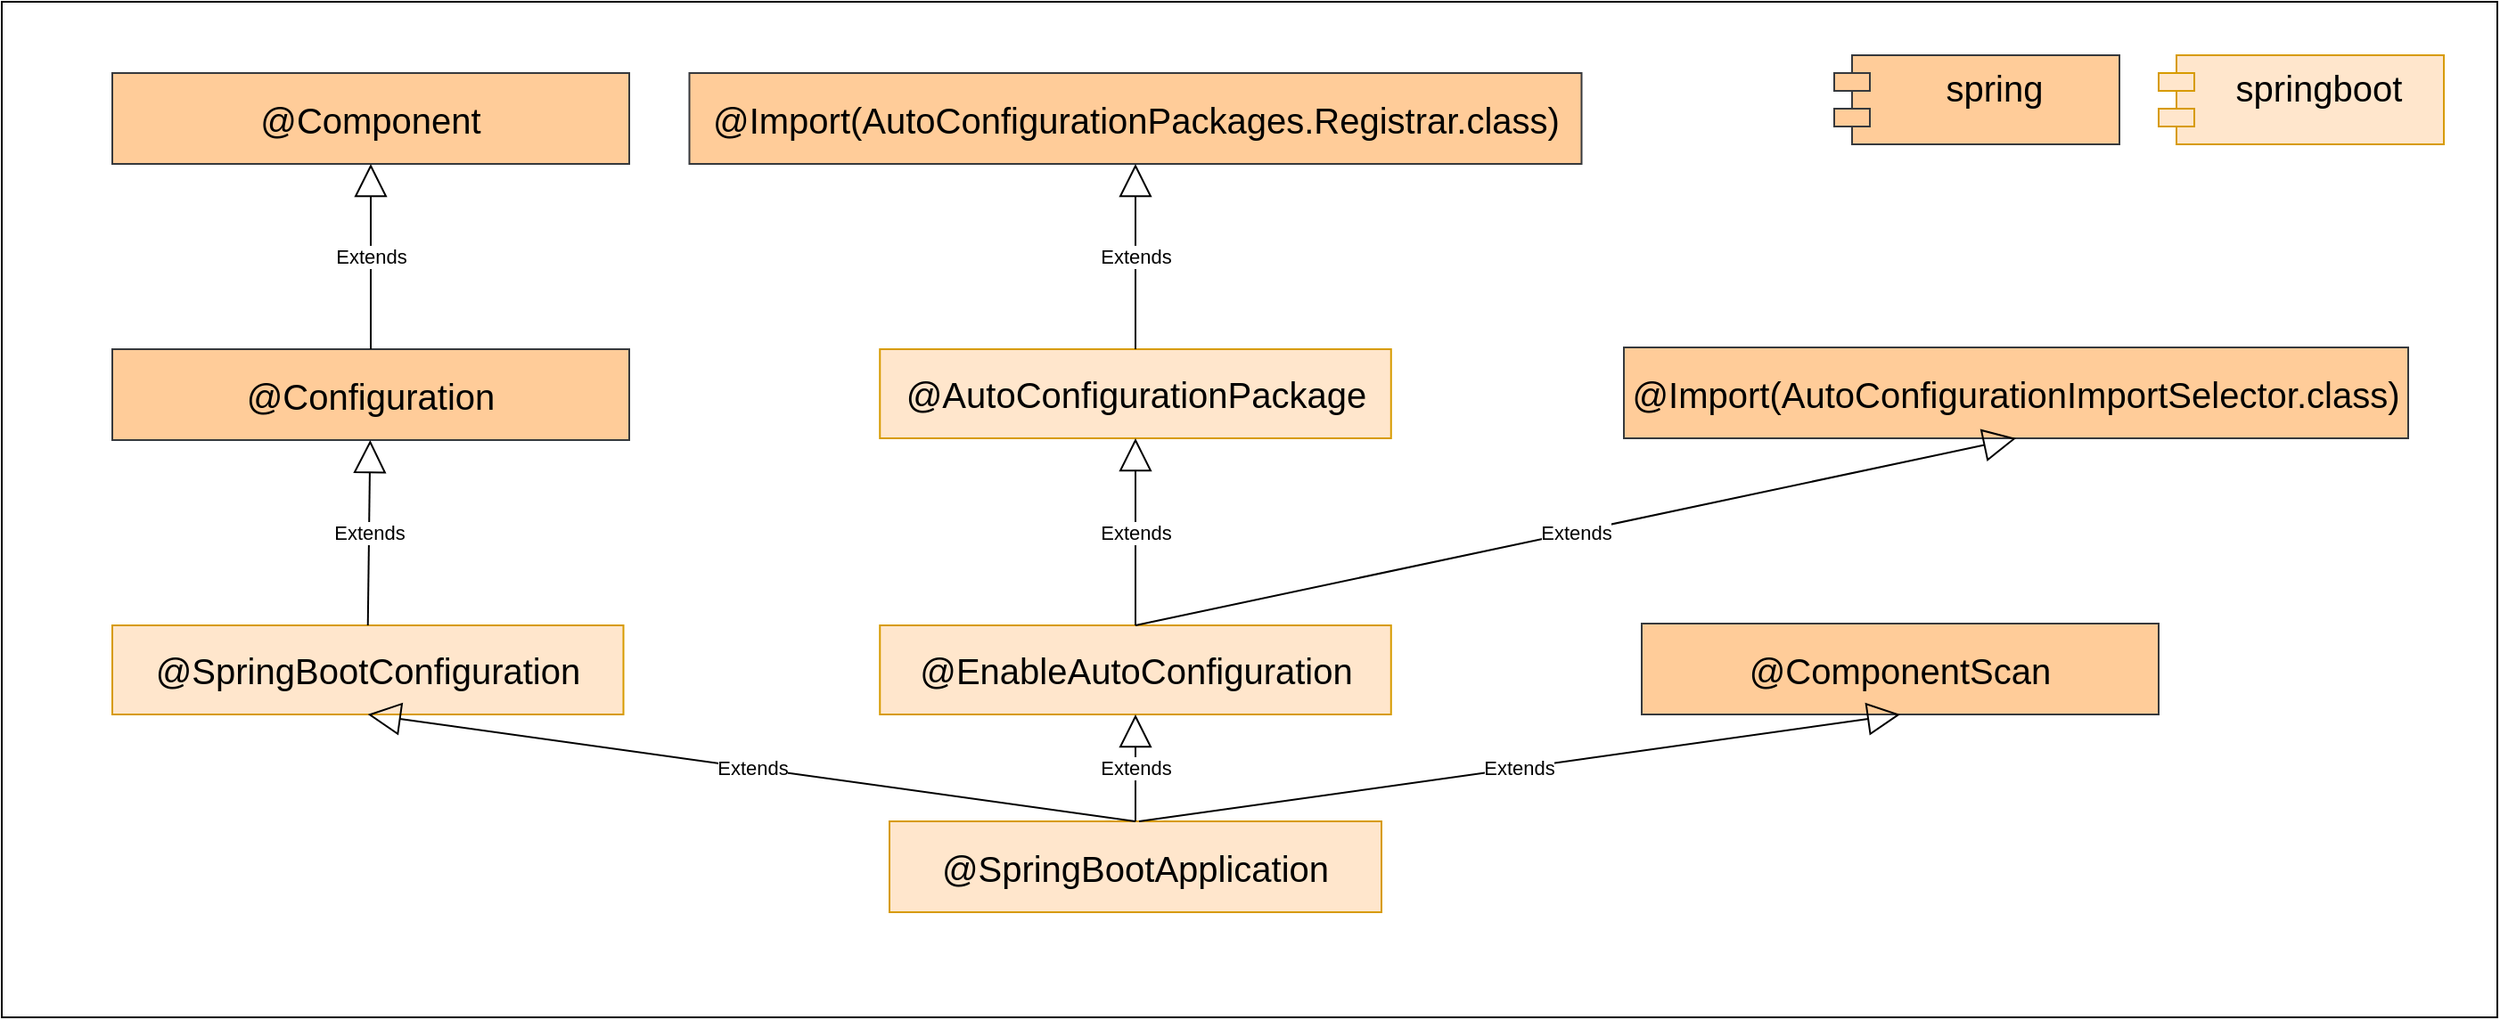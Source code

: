 <mxfile version="28.2.5">
  <diagram name="第 1 页" id="A2wYnKDMZFF023bxGnZ8">
    <mxGraphModel dx="599" dy="788" grid="1" gridSize="10" guides="1" tooltips="1" connect="1" arrows="1" fold="1" page="1" pageScale="1" pageWidth="827" pageHeight="1169" math="0" shadow="0">
      <root>
        <mxCell id="0" />
        <mxCell id="1" parent="0" />
        <mxCell id="lc5mf7nCTQjh2SExQ85K-13" value="" style="rounded=0;whiteSpace=wrap;html=1;" parent="1" vertex="1">
          <mxGeometry x="830" y="150" width="1400" height="570" as="geometry" />
        </mxCell>
        <mxCell id="1i7iyDztXm2SfSE6uJK3-13" value="&lt;div&gt;@SpringBootApplication&lt;/div&gt;" style="html=1;whiteSpace=wrap;fontSize=20;verticalAlign=middle;align=center;fillColor=#ffe6cc;strokeColor=#d79b00;" parent="1" vertex="1">
          <mxGeometry x="1328" y="610" width="276" height="51" as="geometry" />
        </mxCell>
        <mxCell id="1i7iyDztXm2SfSE6uJK3-25" value="@SpringBootConfiguration" style="html=1;whiteSpace=wrap;fontSize=20;fillColor=#ffe6cc;strokeColor=#d79b00;" parent="1" vertex="1">
          <mxGeometry x="892" y="500" width="286.75" height="50" as="geometry" />
        </mxCell>
        <mxCell id="lc5mf7nCTQjh2SExQ85K-7" value="Extends" style="endArrow=block;endSize=16;endFill=0;html=1;rounded=0;exitX=0.5;exitY=0;exitDx=0;exitDy=0;entryX=0.5;entryY=1;entryDx=0;entryDy=0;" parent="1" source="1i7iyDztXm2SfSE6uJK3-13" target="1i7iyDztXm2SfSE6uJK3-25" edge="1">
          <mxGeometry width="160" relative="1" as="geometry">
            <mxPoint x="1112" y="680" as="sourcePoint" />
            <mxPoint x="1272" y="680" as="targetPoint" />
          </mxGeometry>
        </mxCell>
        <mxCell id="lc5mf7nCTQjh2SExQ85K-15" value="spring&lt;div&gt;&lt;br&gt;&lt;/div&gt;" style="shape=module;align=left;spacingLeft=20;align=center;verticalAlign=top;whiteSpace=wrap;html=1;fontSize=20;fillColor=#ffcc99;strokeColor=#36393d;" parent="1" vertex="1">
          <mxGeometry x="1858" y="180" width="160" height="50" as="geometry" />
        </mxCell>
        <mxCell id="mEVcy1A5f8fxIJjsYzMS-37" value="springboot&lt;div&gt;&lt;br&gt;&lt;/div&gt;" style="shape=module;align=left;spacingLeft=20;align=center;verticalAlign=top;whiteSpace=wrap;html=1;fontSize=20;fillColor=#ffe6cc;strokeColor=#d79b00;" parent="1" vertex="1">
          <mxGeometry x="2040" y="180" width="160" height="50" as="geometry" />
        </mxCell>
        <mxCell id="5eiVQQ08Vi99bNfQlzm1-1" value="@EnableAutoConfiguration" style="html=1;whiteSpace=wrap;fontSize=20;fillColor=#ffe6cc;strokeColor=#d79b00;" parent="1" vertex="1">
          <mxGeometry x="1322.63" y="500" width="286.75" height="50" as="geometry" />
        </mxCell>
        <mxCell id="5eiVQQ08Vi99bNfQlzm1-2" value="Extends" style="endArrow=block;endSize=16;endFill=0;html=1;rounded=0;exitX=0.5;exitY=0;exitDx=0;exitDy=0;entryX=0.5;entryY=1;entryDx=0;entryDy=0;" parent="1" source="1i7iyDztXm2SfSE6uJK3-13" target="5eiVQQ08Vi99bNfQlzm1-1" edge="1">
          <mxGeometry width="160" relative="1" as="geometry">
            <mxPoint x="1388" y="590" as="sourcePoint" />
            <mxPoint x="1548" y="590" as="targetPoint" />
          </mxGeometry>
        </mxCell>
        <mxCell id="5eiVQQ08Vi99bNfQlzm1-3" value="@ComponentScan" style="html=1;whiteSpace=wrap;fontSize=20;verticalAlign=middle;align=center;fontStyle=0;fillColor=#ffcc99;strokeColor=#36393d;" parent="1" vertex="1">
          <mxGeometry x="1750" y="499" width="290" height="51" as="geometry" />
        </mxCell>
        <mxCell id="5eiVQQ08Vi99bNfQlzm1-4" value="Extends" style="endArrow=block;endSize=16;endFill=0;html=1;rounded=0;entryX=0.5;entryY=1;entryDx=0;entryDy=0;" parent="1" target="5eiVQQ08Vi99bNfQlzm1-3" edge="1">
          <mxGeometry width="160" relative="1" as="geometry">
            <mxPoint x="1468" y="610" as="sourcePoint" />
            <mxPoint x="1818" y="600" as="targetPoint" />
          </mxGeometry>
        </mxCell>
        <mxCell id="5eiVQQ08Vi99bNfQlzm1-5" value="@Configuration" style="html=1;whiteSpace=wrap;fontSize=20;verticalAlign=middle;align=center;fontStyle=0;fillColor=#ffcc99;strokeColor=#36393d;" parent="1" vertex="1">
          <mxGeometry x="892" y="345" width="290" height="51" as="geometry" />
        </mxCell>
        <mxCell id="5eiVQQ08Vi99bNfQlzm1-6" value="Extends" style="endArrow=block;endSize=16;endFill=0;html=1;rounded=0;exitX=0.5;exitY=0;exitDx=0;exitDy=0;" parent="1" source="1i7iyDztXm2SfSE6uJK3-25" target="5eiVQQ08Vi99bNfQlzm1-5" edge="1">
          <mxGeometry width="160" relative="1" as="geometry">
            <mxPoint x="1188" y="460" as="sourcePoint" />
            <mxPoint x="1348" y="460" as="targetPoint" />
          </mxGeometry>
        </mxCell>
        <mxCell id="5eiVQQ08Vi99bNfQlzm1-7" value="@Component" style="html=1;whiteSpace=wrap;fontSize=20;verticalAlign=middle;align=center;fontStyle=0;fillColor=#ffcc99;strokeColor=#36393d;" parent="1" vertex="1">
          <mxGeometry x="892" y="190" width="290" height="51" as="geometry" />
        </mxCell>
        <mxCell id="5eiVQQ08Vi99bNfQlzm1-8" value="Extends" style="endArrow=block;endSize=16;endFill=0;html=1;rounded=0;exitX=0.5;exitY=0;exitDx=0;exitDy=0;entryX=0.5;entryY=1;entryDx=0;entryDy=0;" parent="1" source="5eiVQQ08Vi99bNfQlzm1-5" target="5eiVQQ08Vi99bNfQlzm1-7" edge="1">
          <mxGeometry width="160" relative="1" as="geometry">
            <mxPoint x="1268" y="330" as="sourcePoint" />
            <mxPoint x="1428" y="330" as="targetPoint" />
          </mxGeometry>
        </mxCell>
        <mxCell id="5eiVQQ08Vi99bNfQlzm1-9" value="@AutoConfigurationPackage" style="html=1;whiteSpace=wrap;fontSize=20;fillColor=#ffe6cc;strokeColor=#d79b00;" parent="1" vertex="1">
          <mxGeometry x="1322.63" y="345" width="286.75" height="50" as="geometry" />
        </mxCell>
        <mxCell id="5eiVQQ08Vi99bNfQlzm1-10" value="@Import(AutoConfigurationImportSelector.class)" style="html=1;whiteSpace=wrap;fontSize=20;verticalAlign=middle;align=center;fontStyle=0;fillColor=#ffcc99;strokeColor=#36393d;" parent="1" vertex="1">
          <mxGeometry x="1740" y="344" width="440" height="51" as="geometry" />
        </mxCell>
        <mxCell id="5eiVQQ08Vi99bNfQlzm1-11" value="Extends" style="endArrow=block;endSize=16;endFill=0;html=1;rounded=0;exitX=0.5;exitY=0;exitDx=0;exitDy=0;entryX=0.5;entryY=1;entryDx=0;entryDy=0;" parent="1" source="5eiVQQ08Vi99bNfQlzm1-1" target="5eiVQQ08Vi99bNfQlzm1-9" edge="1">
          <mxGeometry width="160" relative="1" as="geometry">
            <mxPoint x="1488" y="440" as="sourcePoint" />
            <mxPoint x="1648" y="440" as="targetPoint" />
          </mxGeometry>
        </mxCell>
        <mxCell id="5eiVQQ08Vi99bNfQlzm1-12" value="Extends" style="endArrow=block;endSize=16;endFill=0;html=1;rounded=0;exitX=0.5;exitY=0;exitDx=0;exitDy=0;entryX=0.5;entryY=1;entryDx=0;entryDy=0;" parent="1" source="5eiVQQ08Vi99bNfQlzm1-1" target="5eiVQQ08Vi99bNfQlzm1-10" edge="1">
          <mxGeometry width="160" relative="1" as="geometry">
            <mxPoint x="1518" y="430" as="sourcePoint" />
            <mxPoint x="1678" y="430" as="targetPoint" />
          </mxGeometry>
        </mxCell>
        <mxCell id="5eiVQQ08Vi99bNfQlzm1-13" value="@Import(AutoConfigurationPackages.Registrar.class)" style="html=1;whiteSpace=wrap;fontSize=20;verticalAlign=middle;align=center;fontStyle=0;fillColor=#ffcc99;strokeColor=#36393d;" parent="1" vertex="1">
          <mxGeometry x="1215.75" y="190" width="500.5" height="51" as="geometry" />
        </mxCell>
        <mxCell id="5eiVQQ08Vi99bNfQlzm1-14" value="Extends" style="endArrow=block;endSize=16;endFill=0;html=1;rounded=0;exitX=0.5;exitY=0;exitDx=0;exitDy=0;entryX=0.5;entryY=1;entryDx=0;entryDy=0;" parent="1" source="5eiVQQ08Vi99bNfQlzm1-9" target="5eiVQQ08Vi99bNfQlzm1-13" edge="1">
          <mxGeometry width="160" relative="1" as="geometry">
            <mxPoint x="1458" y="310" as="sourcePoint" />
            <mxPoint x="1618" y="310" as="targetPoint" />
          </mxGeometry>
        </mxCell>
      </root>
    </mxGraphModel>
  </diagram>
</mxfile>
